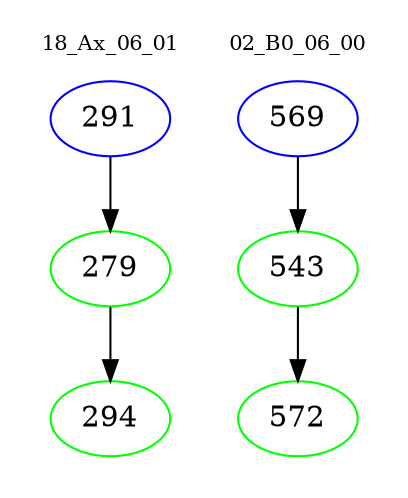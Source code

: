 digraph{
subgraph cluster_0 {
color = white
label = "18_Ax_06_01";
fontsize=10;
T0_291 [label="291", color="blue"]
T0_291 -> T0_279 [color="black"]
T0_279 [label="279", color="green"]
T0_279 -> T0_294 [color="black"]
T0_294 [label="294", color="green"]
}
subgraph cluster_1 {
color = white
label = "02_B0_06_00";
fontsize=10;
T1_569 [label="569", color="blue"]
T1_569 -> T1_543 [color="black"]
T1_543 [label="543", color="green"]
T1_543 -> T1_572 [color="black"]
T1_572 [label="572", color="green"]
}
}
